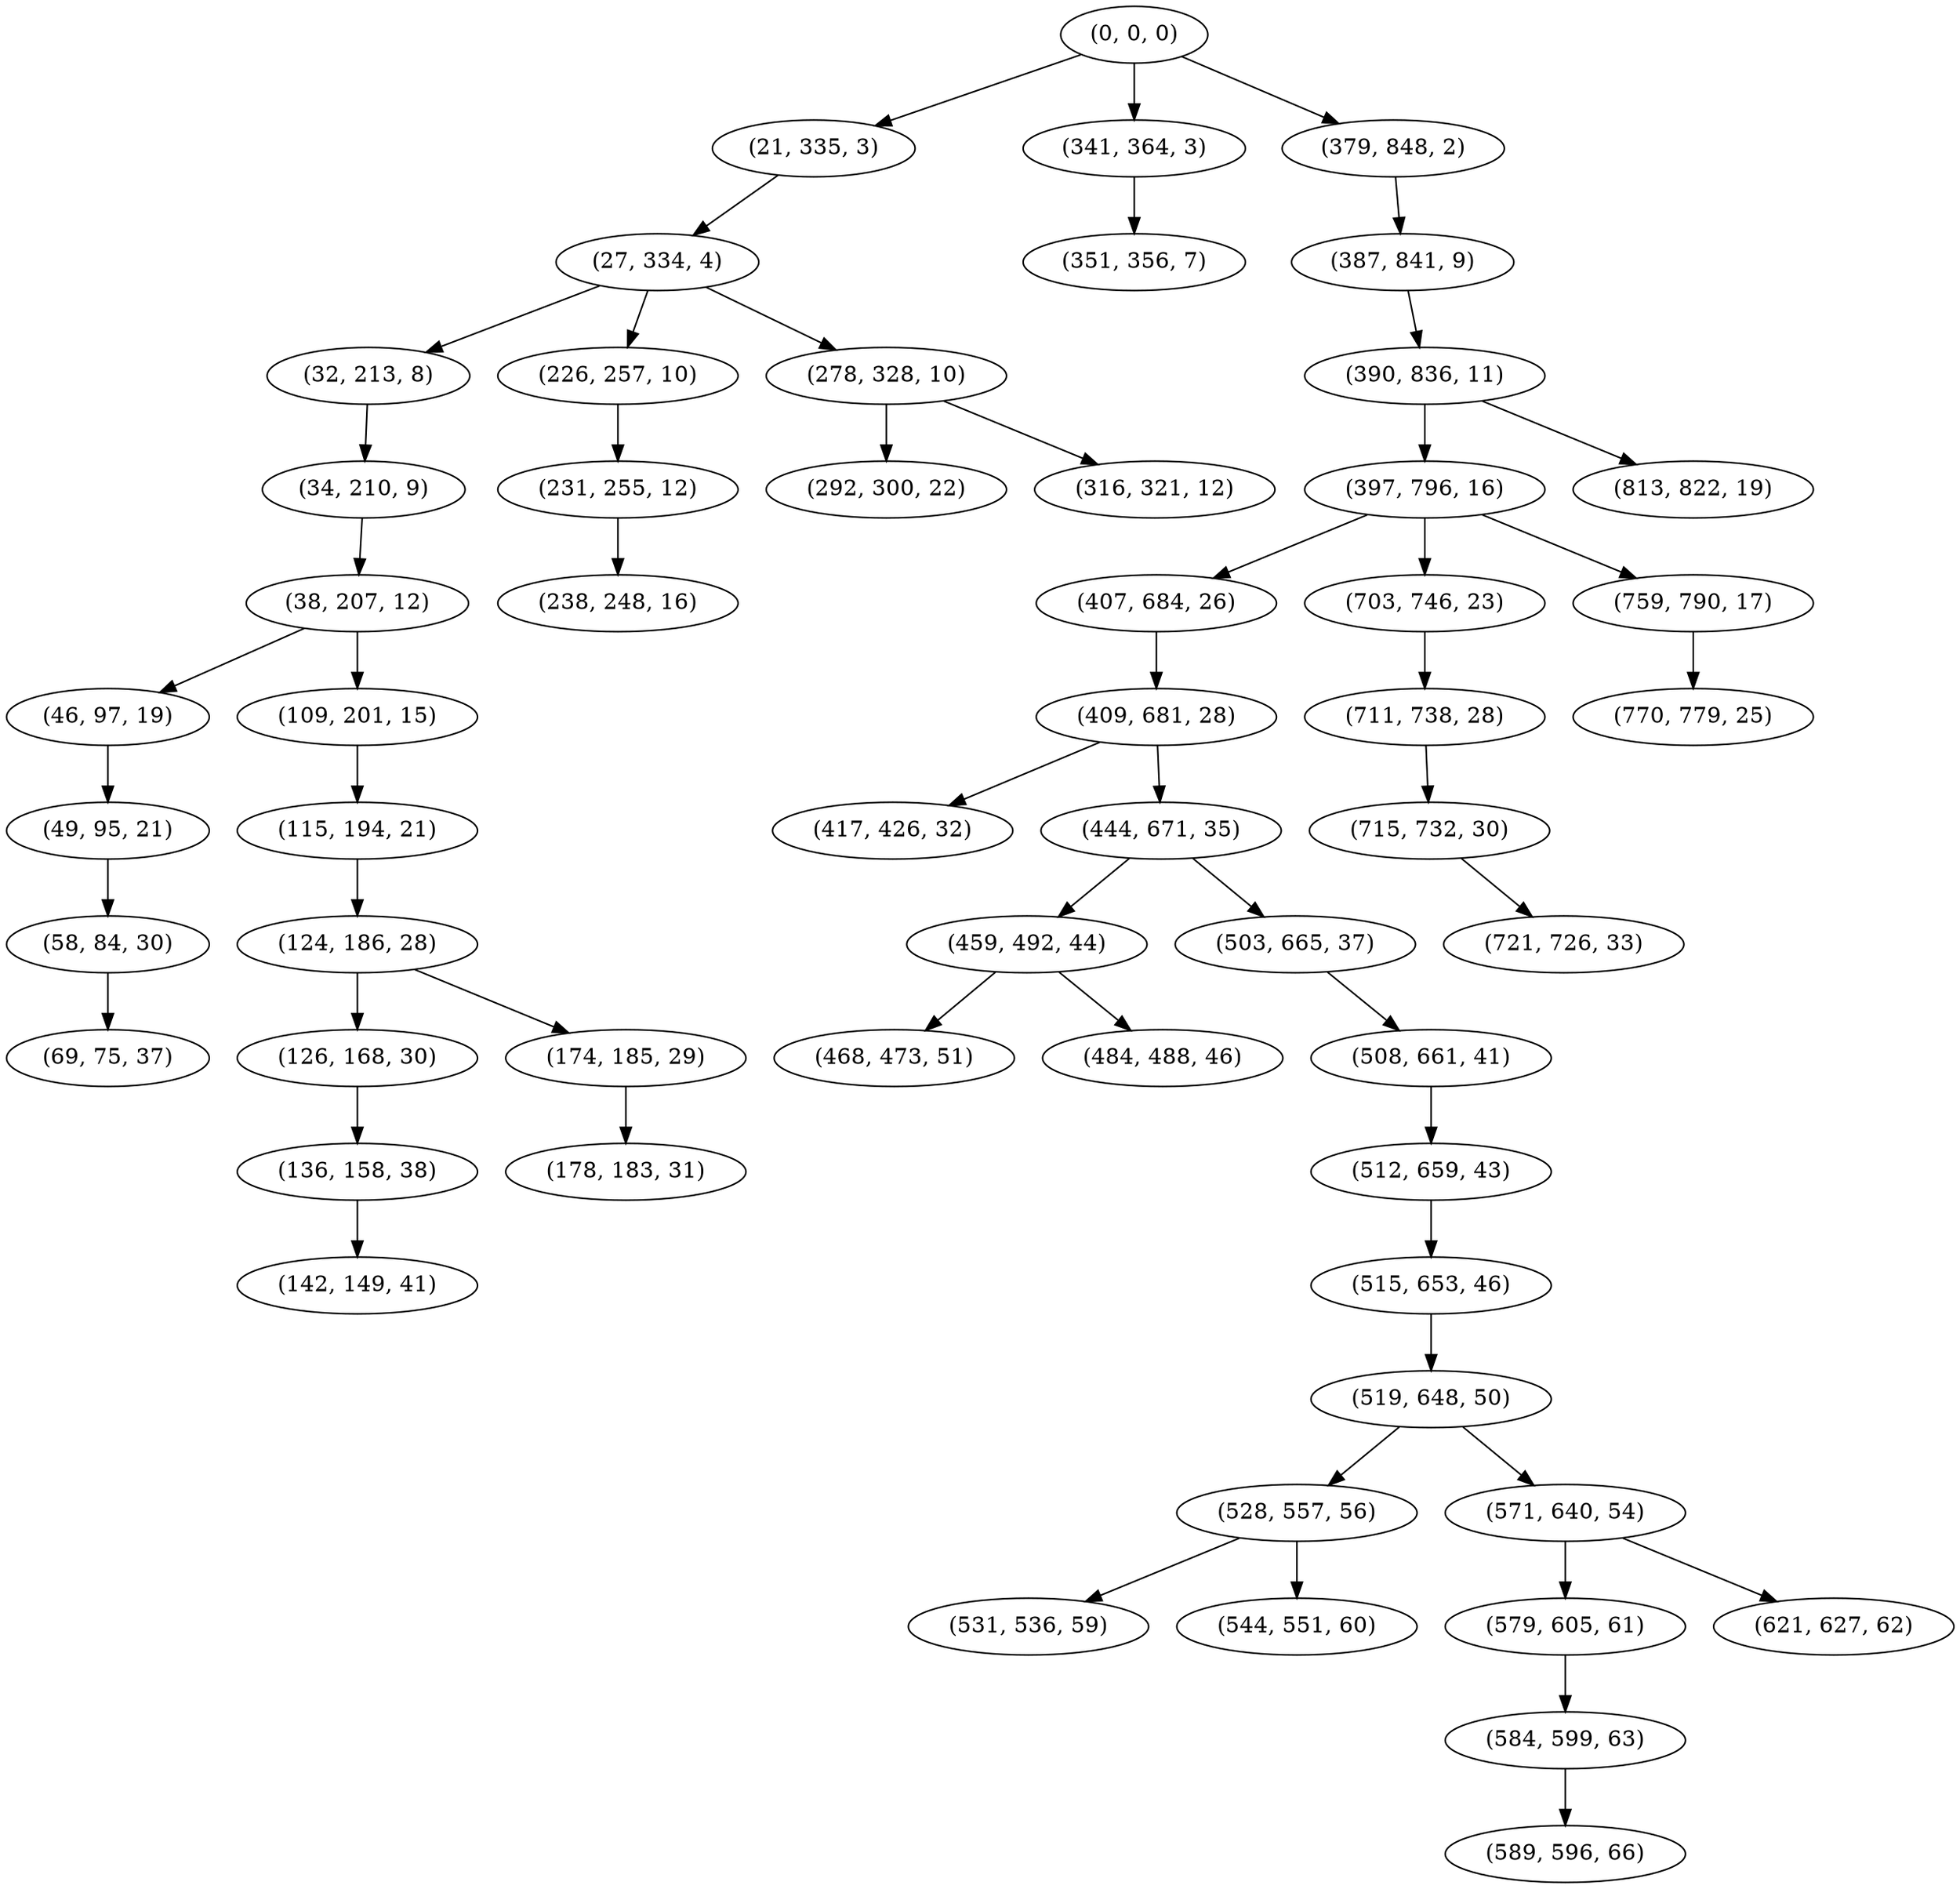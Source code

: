 digraph tree {
    "(0, 0, 0)";
    "(21, 335, 3)";
    "(27, 334, 4)";
    "(32, 213, 8)";
    "(34, 210, 9)";
    "(38, 207, 12)";
    "(46, 97, 19)";
    "(49, 95, 21)";
    "(58, 84, 30)";
    "(69, 75, 37)";
    "(109, 201, 15)";
    "(115, 194, 21)";
    "(124, 186, 28)";
    "(126, 168, 30)";
    "(136, 158, 38)";
    "(142, 149, 41)";
    "(174, 185, 29)";
    "(178, 183, 31)";
    "(226, 257, 10)";
    "(231, 255, 12)";
    "(238, 248, 16)";
    "(278, 328, 10)";
    "(292, 300, 22)";
    "(316, 321, 12)";
    "(341, 364, 3)";
    "(351, 356, 7)";
    "(379, 848, 2)";
    "(387, 841, 9)";
    "(390, 836, 11)";
    "(397, 796, 16)";
    "(407, 684, 26)";
    "(409, 681, 28)";
    "(417, 426, 32)";
    "(444, 671, 35)";
    "(459, 492, 44)";
    "(468, 473, 51)";
    "(484, 488, 46)";
    "(503, 665, 37)";
    "(508, 661, 41)";
    "(512, 659, 43)";
    "(515, 653, 46)";
    "(519, 648, 50)";
    "(528, 557, 56)";
    "(531, 536, 59)";
    "(544, 551, 60)";
    "(571, 640, 54)";
    "(579, 605, 61)";
    "(584, 599, 63)";
    "(589, 596, 66)";
    "(621, 627, 62)";
    "(703, 746, 23)";
    "(711, 738, 28)";
    "(715, 732, 30)";
    "(721, 726, 33)";
    "(759, 790, 17)";
    "(770, 779, 25)";
    "(813, 822, 19)";
    "(0, 0, 0)" -> "(21, 335, 3)";
    "(0, 0, 0)" -> "(341, 364, 3)";
    "(0, 0, 0)" -> "(379, 848, 2)";
    "(21, 335, 3)" -> "(27, 334, 4)";
    "(27, 334, 4)" -> "(32, 213, 8)";
    "(27, 334, 4)" -> "(226, 257, 10)";
    "(27, 334, 4)" -> "(278, 328, 10)";
    "(32, 213, 8)" -> "(34, 210, 9)";
    "(34, 210, 9)" -> "(38, 207, 12)";
    "(38, 207, 12)" -> "(46, 97, 19)";
    "(38, 207, 12)" -> "(109, 201, 15)";
    "(46, 97, 19)" -> "(49, 95, 21)";
    "(49, 95, 21)" -> "(58, 84, 30)";
    "(58, 84, 30)" -> "(69, 75, 37)";
    "(109, 201, 15)" -> "(115, 194, 21)";
    "(115, 194, 21)" -> "(124, 186, 28)";
    "(124, 186, 28)" -> "(126, 168, 30)";
    "(124, 186, 28)" -> "(174, 185, 29)";
    "(126, 168, 30)" -> "(136, 158, 38)";
    "(136, 158, 38)" -> "(142, 149, 41)";
    "(174, 185, 29)" -> "(178, 183, 31)";
    "(226, 257, 10)" -> "(231, 255, 12)";
    "(231, 255, 12)" -> "(238, 248, 16)";
    "(278, 328, 10)" -> "(292, 300, 22)";
    "(278, 328, 10)" -> "(316, 321, 12)";
    "(341, 364, 3)" -> "(351, 356, 7)";
    "(379, 848, 2)" -> "(387, 841, 9)";
    "(387, 841, 9)" -> "(390, 836, 11)";
    "(390, 836, 11)" -> "(397, 796, 16)";
    "(390, 836, 11)" -> "(813, 822, 19)";
    "(397, 796, 16)" -> "(407, 684, 26)";
    "(397, 796, 16)" -> "(703, 746, 23)";
    "(397, 796, 16)" -> "(759, 790, 17)";
    "(407, 684, 26)" -> "(409, 681, 28)";
    "(409, 681, 28)" -> "(417, 426, 32)";
    "(409, 681, 28)" -> "(444, 671, 35)";
    "(444, 671, 35)" -> "(459, 492, 44)";
    "(444, 671, 35)" -> "(503, 665, 37)";
    "(459, 492, 44)" -> "(468, 473, 51)";
    "(459, 492, 44)" -> "(484, 488, 46)";
    "(503, 665, 37)" -> "(508, 661, 41)";
    "(508, 661, 41)" -> "(512, 659, 43)";
    "(512, 659, 43)" -> "(515, 653, 46)";
    "(515, 653, 46)" -> "(519, 648, 50)";
    "(519, 648, 50)" -> "(528, 557, 56)";
    "(519, 648, 50)" -> "(571, 640, 54)";
    "(528, 557, 56)" -> "(531, 536, 59)";
    "(528, 557, 56)" -> "(544, 551, 60)";
    "(571, 640, 54)" -> "(579, 605, 61)";
    "(571, 640, 54)" -> "(621, 627, 62)";
    "(579, 605, 61)" -> "(584, 599, 63)";
    "(584, 599, 63)" -> "(589, 596, 66)";
    "(703, 746, 23)" -> "(711, 738, 28)";
    "(711, 738, 28)" -> "(715, 732, 30)";
    "(715, 732, 30)" -> "(721, 726, 33)";
    "(759, 790, 17)" -> "(770, 779, 25)";
}
